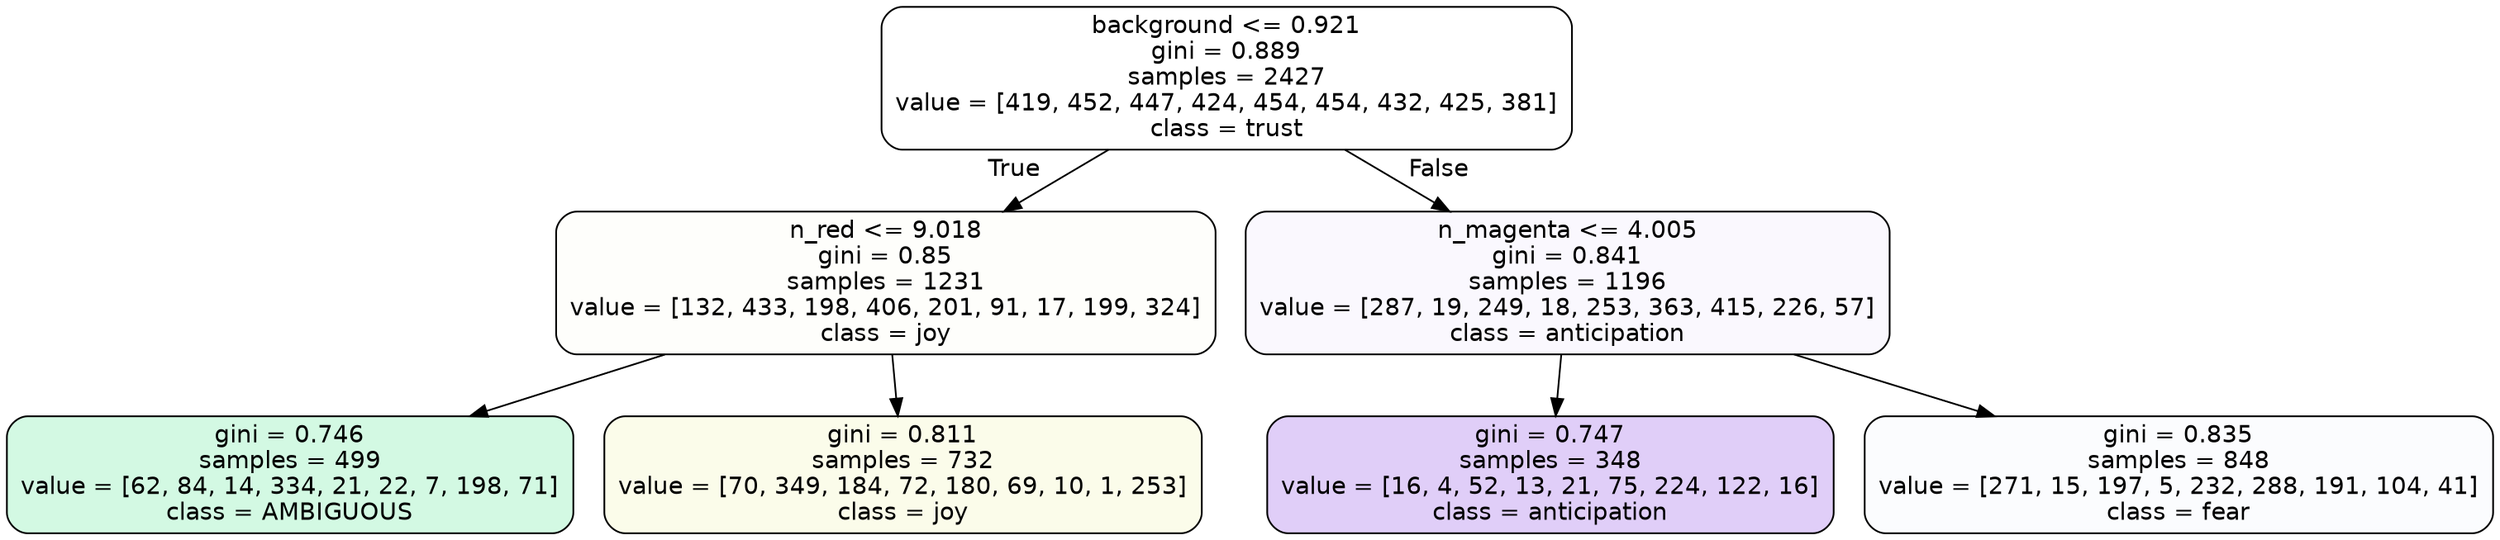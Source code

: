 digraph Tree {
node [shape=box, style="filled, rounded", color="black", fontname=helvetica] ;
edge [fontname=helvetica] ;
0 [label="background <= 0.921\ngini = 0.889\nsamples = 2427\nvalue = [419, 452, 447, 424, 454, 454, 432, 425, 381]\nclass = trust", fillcolor="#39d7e500"] ;
1 [label="n_red <= 9.018\ngini = 0.85\nsamples = 1231\nvalue = [132, 433, 198, 406, 201, 91, 17, 199, 324]\nclass = joy", fillcolor="#d7e53904"] ;
0 -> 1 [labeldistance=2.5, labelangle=45, headlabel="True"] ;
2 [label="gini = 0.746\nsamples = 499\nvalue = [62, 84, 14, 334, 21, 22, 7, 198, 71]\nclass = AMBIGUOUS", fillcolor="#39e58138"] ;
1 -> 2 ;
3 [label="gini = 0.811\nsamples = 732\nvalue = [70, 349, 184, 72, 180, 69, 10, 1, 253]\nclass = joy", fillcolor="#d7e5391a"] ;
1 -> 3 ;
4 [label="n_magenta <= 4.005\ngini = 0.841\nsamples = 1196\nvalue = [287, 19, 249, 18, 253, 363, 415, 226, 57]\nclass = anticipation", fillcolor="#8139e509"] ;
0 -> 4 [labeldistance=2.5, labelangle=-45, headlabel="False"] ;
5 [label="gini = 0.747\nsamples = 348\nvalue = [16, 4, 52, 13, 21, 75, 224, 122, 16]\nclass = anticipation", fillcolor="#8139e53e"] ;
4 -> 5 ;
6 [label="gini = 0.835\nsamples = 848\nvalue = [271, 15, 197, 5, 232, 288, 191, 104, 41]\nclass = fear", fillcolor="#3964e504"] ;
4 -> 6 ;
}